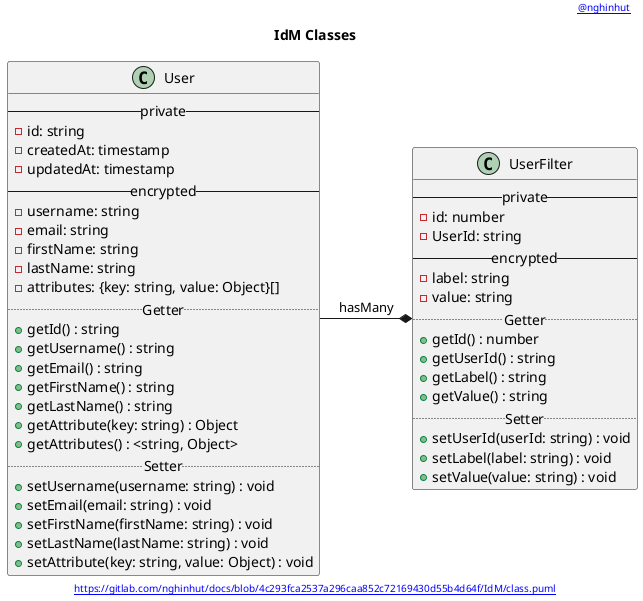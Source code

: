 @startuml
'-----START auto generated metadata please keep comment here to allow auto update-----
'-----DON'T EDIT THIS SECTION, INSTEAD RE-RUN prebuild.sh TO UPDATE-----
header [[mailto:nghinhut@gmail.com @nghinhut]]
footer [[https://gitlab.com/nghinhut/docs/blob/4c293fca2537a296caa852c72169430d55b4d64f/IdM/class.puml]]
'-----END auto generated metadata please keep comment here to allow auto update-----
title IdM Classes

class "User" as user {
    -- private --
    - id: string
    - createdAt: timestamp
    - updatedAt: timestamp
    -- encrypted --
    - username: string
    - email: string
    - firstName: string
    - lastName: string
    - attributes: {key: string, value: Object}[]
    .. Getter ..
    + getId() : string
    + getUsername() : string
    + getEmail() : string
    + getFirstName() : string
    + getLastName() : string
    + getAttribute(key: string) : Object
    + getAttributes() : <string, Object>
    .. Setter ..
    + setUsername(username: string) : void
    + setEmail(email: string) : void
    + setFirstName(firstName: string) : void
    + setLastName(lastName: string) : void
    + setAttribute(key: string, value: Object) : void
}

class "UserFilter" as user_filter {
    -- private --
    - id: number
    - UserId: string
    -- encrypted --
    - label: string
    - value: string
    .. Getter ..
    + getId() : number
    + getUserId() : string
    + getLabel() : string
    + getValue() : string
    .. Setter ..
    + setUserId(userId: string) : void
    + setLabel(label: string) : void
    + setValue(value: string) : void
}

user -* user_filter : hasMany

@enduml
